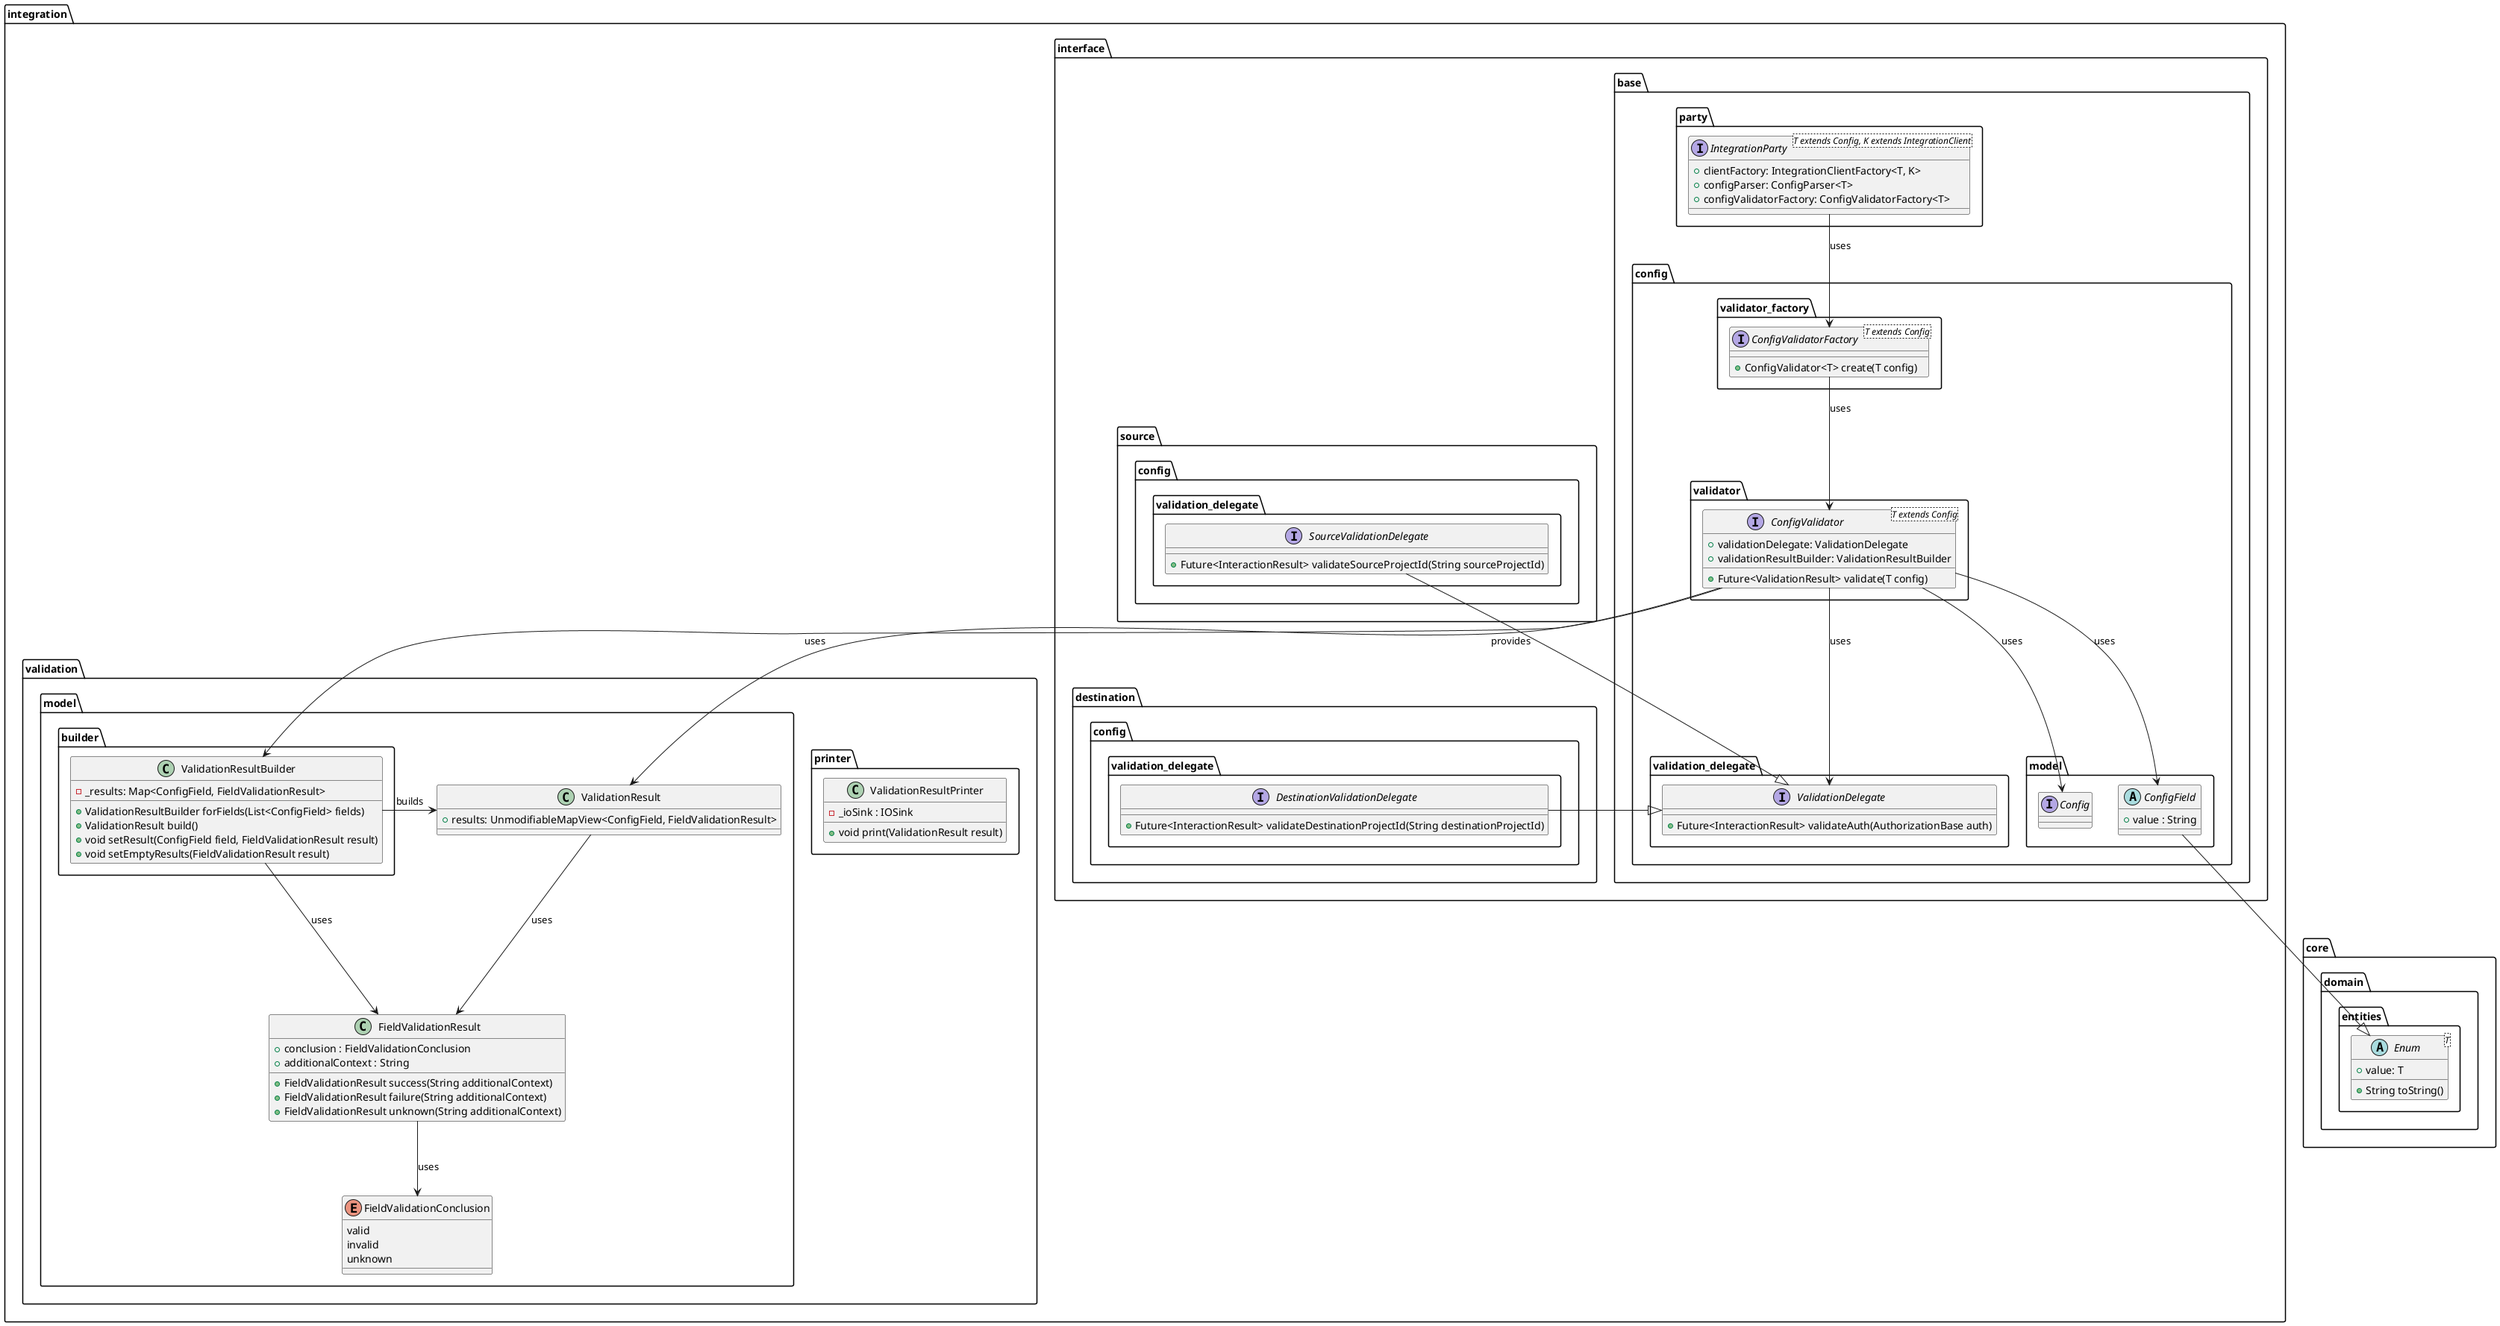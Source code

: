 @startuml config_validator_base_class_diagram
    package core.domain.entities {
        abstract class Enum<T> {
            + value: T

            + String toString()
        }
    }

    package integration {
        package interface {
            package base {
                package party {
                    interface IntegrationParty<T extends Config, K extends IntegrationClient> {
                        + clientFactory: IntegrationClientFactory<T, K>
                        + configParser: ConfigParser<T>
                        + configValidatorFactory: ConfigValidatorFactory<T>
                    }
                }

                package config {
                    package model {
                        interface Config {}

                        abstract class ConfigField {
                            + value : String
                        }
                    }

                    package validator {
                        interface ConfigValidator<T extends Config> {
                            + validationDelegate: ValidationDelegate
                            + validationResultBuilder: ValidationResultBuilder

                            + Future<ValidationResult> validate(T config)
                        }
                    }

                    package validation_delegate as base_validation_delegate {
                        interface ValidationDelegate {
                            + Future<InteractionResult> validateAuth(AuthorizationBase auth)
                        }
                    }

                    package validator_factory {
                        interface ConfigValidatorFactory<T extends Config> {
                            + ConfigValidator<T> create(T config)
                        }
                    }
                }
            }
            
            package source.config {
                package validation_delegate as source_validation_delegate {
                    interface SourceValidationDelegate {
                        + Future<InteractionResult> validateSourceProjectId(String sourceProjectId)
                    }
                }
            }

            package destination.config {
                package validation_delegate as destination_validation_delegate {
                    interface DestinationValidationDelegate {
                        + Future<InteractionResult> validateDestinationProjectId(String destinationProjectId)
                    }
                }
            }
        }

        package validation as integration_validation {
            package printer as integration_validation_printer {
                class ValidationResultPrinter {
                    - _ioSink : IOSink

                    + void print(ValidationResult result)
                }
            }

            package model as validation_model{
                package builder as validation_model_builder {
                    class ValidationResultBuilder {
                        - _results: Map<ConfigField, FieldValidationResult>
                        
                        + ValidationResultBuilder forFields(List<ConfigField> fields)
                        + ValidationResult build()
                        + void setResult(ConfigField field, FieldValidationResult result)
                        + void setEmptyResults(FieldValidationResult result)
                    }
                }

                class ValidationResult {
                    + results: UnmodifiableMapView<ConfigField, FieldValidationResult>
                }

                class FieldValidationResult {
                    + conclusion : FieldValidationConclusion
                    + additionalContext : String

                    + FieldValidationResult success(String additionalContext)
                    + FieldValidationResult failure(String additionalContext)
                    + FieldValidationResult unknown(String additionalContext)
                }

                enum FieldValidationConclusion {
                    valid
                    invalid
                    unknown
                }
            }
        }
    }

    IntegrationParty --> ConfigValidatorFactory : uses

    ConfigValidatorFactory --> ConfigValidator : uses

    ConfigValidator --> ValidationDelegate : uses
    ConfigValidator --> ValidationResult : provides
    ConfigValidator --> ValidationResultBuilder : uses
    ConfigValidator --> Config : uses
    ConfigValidator --> ConfigField : uses

    ConfigField --|> Enum

    ValidationResultBuilder -right-> ValidationResult : builds
    ValidationResult --> FieldValidationResult : uses
    ValidationResultBuilder --> FieldValidationResult : uses

    FieldValidationResult --> FieldValidationConclusion : uses

    SourceValidationDelegate --|> ValidationDelegate
    DestinationValidationDelegate -right-|> ValidationDelegate

@enduml

